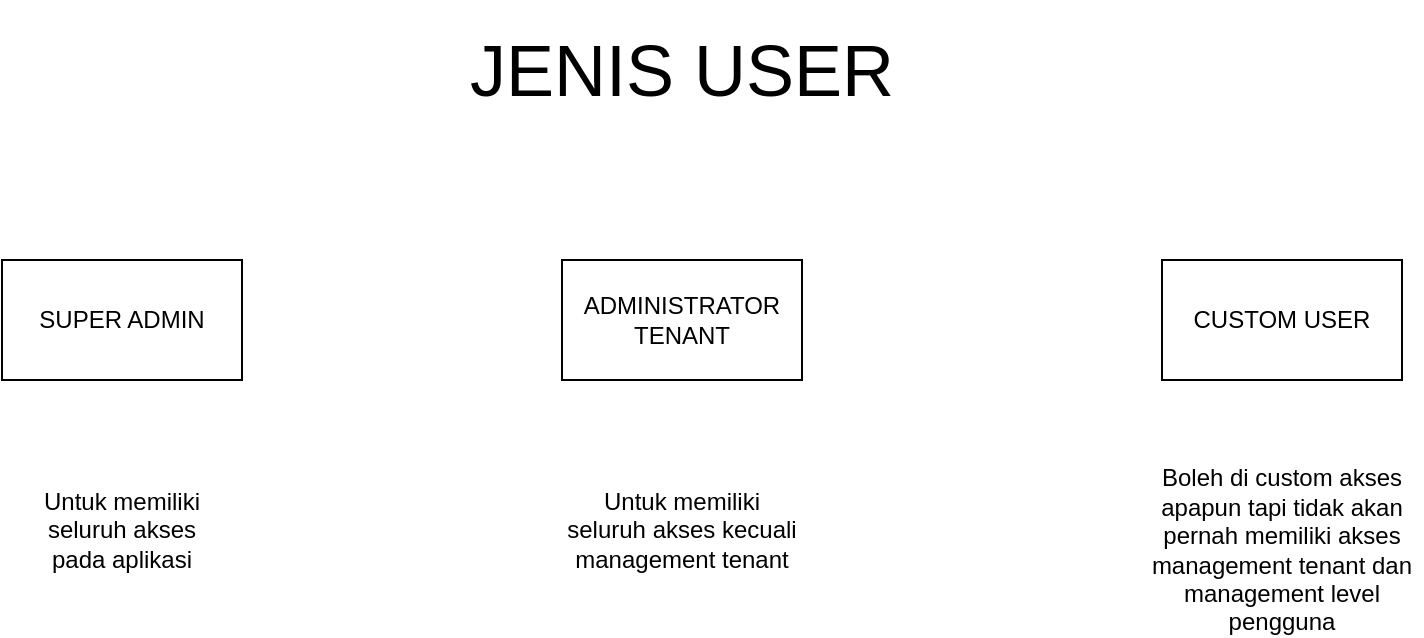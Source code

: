 <mxfile version="28.0.7">
  <diagram name="Page-1" id="hbwrVl3ueQLO0jt4X5lI">
    <mxGraphModel dx="1034" dy="570" grid="1" gridSize="10" guides="1" tooltips="1" connect="1" arrows="1" fold="1" page="1" pageScale="1" pageWidth="850" pageHeight="1100" math="0" shadow="0">
      <root>
        <mxCell id="0" />
        <mxCell id="1" parent="0" />
        <mxCell id="XimXgIEPHGc9YV49jyJd-1" value="SUPER ADMIN" style="rounded=0;whiteSpace=wrap;html=1;" vertex="1" parent="1">
          <mxGeometry x="90" y="180" width="120" height="60" as="geometry" />
        </mxCell>
        <mxCell id="XimXgIEPHGc9YV49jyJd-2" value="ADMINISTRATOR TENANT" style="rounded=0;whiteSpace=wrap;html=1;" vertex="1" parent="1">
          <mxGeometry x="370" y="180" width="120" height="60" as="geometry" />
        </mxCell>
        <mxCell id="XimXgIEPHGc9YV49jyJd-3" value="CUSTOM USER" style="rounded=0;whiteSpace=wrap;html=1;" vertex="1" parent="1">
          <mxGeometry x="670" y="180" width="120" height="60" as="geometry" />
        </mxCell>
        <mxCell id="XimXgIEPHGc9YV49jyJd-4" value="Untuk memiliki seluruh akses pada aplikasi" style="text;html=1;align=center;verticalAlign=middle;whiteSpace=wrap;rounded=0;" vertex="1" parent="1">
          <mxGeometry x="105" y="270" width="90" height="90" as="geometry" />
        </mxCell>
        <mxCell id="XimXgIEPHGc9YV49jyJd-5" value="Untuk memiliki seluruh akses kecuali management tenant" style="text;html=1;align=center;verticalAlign=middle;whiteSpace=wrap;rounded=0;" vertex="1" parent="1">
          <mxGeometry x="370" y="305" width="120" height="20" as="geometry" />
        </mxCell>
        <mxCell id="XimXgIEPHGc9YV49jyJd-6" value="Boleh di custom akses apapun tapi tidak akan pernah memiliki akses management tenant dan management level pengguna" style="text;html=1;align=center;verticalAlign=middle;whiteSpace=wrap;rounded=0;" vertex="1" parent="1">
          <mxGeometry x="660" y="310" width="140" height="30" as="geometry" />
        </mxCell>
        <mxCell id="XimXgIEPHGc9YV49jyJd-7" value="&lt;font style=&quot;font-size: 36px;&quot;&gt;JENIS USER&lt;/font&gt;" style="text;html=1;align=center;verticalAlign=middle;whiteSpace=wrap;rounded=0;" vertex="1" parent="1">
          <mxGeometry x="320" y="50" width="220" height="70" as="geometry" />
        </mxCell>
      </root>
    </mxGraphModel>
  </diagram>
</mxfile>
